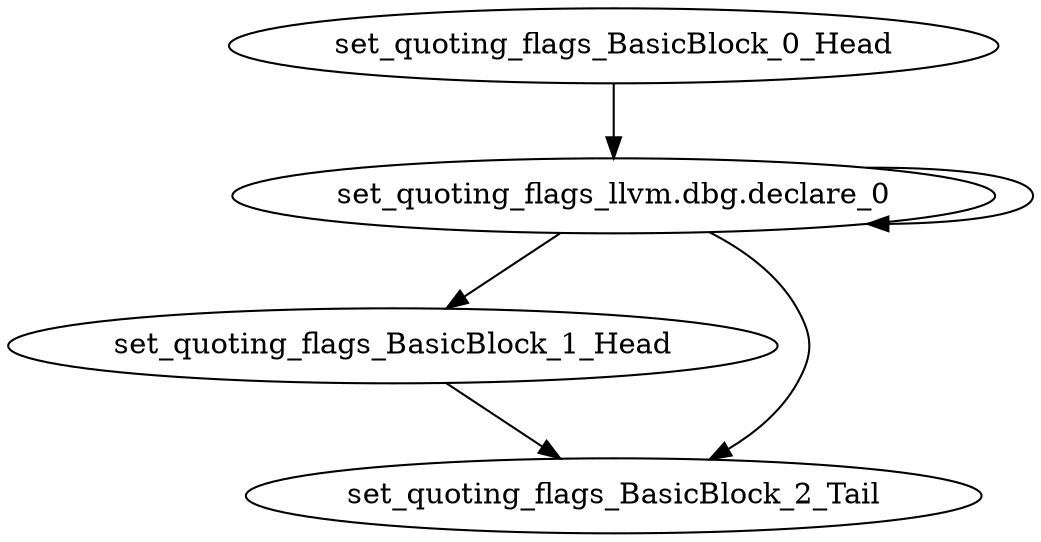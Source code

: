 digraph G {
    "set_quoting_flags_BasicBlock_0_Head" -> "set_quoting_flags_llvm.dbg.declare_0"
    "set_quoting_flags_llvm.dbg.declare_0" -> "set_quoting_flags_llvm.dbg.declare_0"
    "set_quoting_flags_llvm.dbg.declare_0" -> "set_quoting_flags_BasicBlock_1_Head"
    "set_quoting_flags_llvm.dbg.declare_0" -> "set_quoting_flags_BasicBlock_2_Tail"
    "set_quoting_flags_BasicBlock_1_Head" -> "set_quoting_flags_BasicBlock_2_Tail"
}
